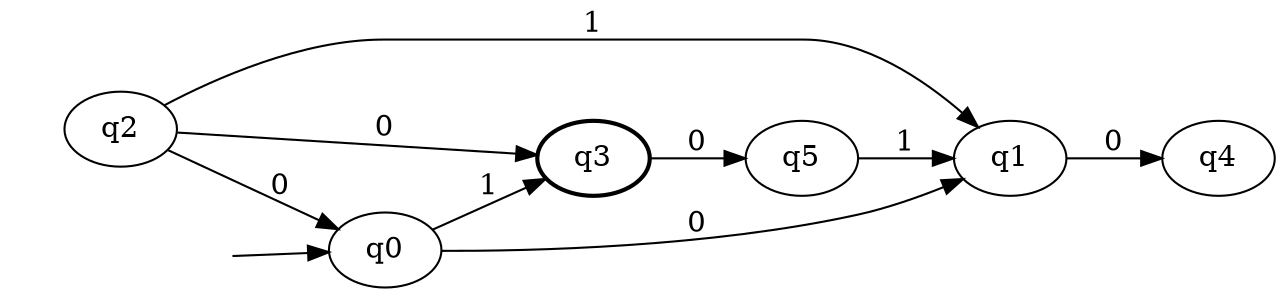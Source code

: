 digraph prueba1  { rankdir=LR;
	_invisible [style="invis"];
	q0;
	q1;
	q2;
	q3 [penwidth="2"];
	q4;
	q5;
	_invisible -> q0 ;
	q0 -> q1 [label="0"];
	q0 -> q3 [label="1"];
	q1 -> q4 [label="0"];
	q2 -> q0 [label="0"];
	q2 -> q3 [label="0"];
	q2 -> q1 [label="1"];
	q3 -> q5 [label="0"];
	q5 -> q1 [label="1"];
}